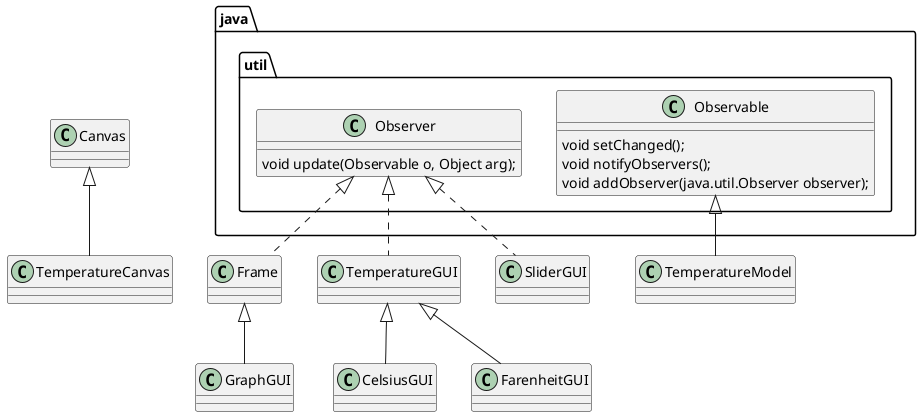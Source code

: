 @startuml

class java.util.Observer {
     void update(Observable o, Object arg);
}
class java.util.Observable {
    void setChanged();
    void notifyObservers();
    void addObserver(java.util.Observer observer);
}

CelsiusGUI --up|> TemperatureGUI
FarenheitGUI --up|> TemperatureGUI

GraphGUI --up|> Frame 
 
TemperatureCanvas --up|> Canvas

TemperatureModel --up|> java.util.Observable

SliderGUI .-up|> java.util.Observer
TemperatureGUI .-up|> java.util.Observer
Frame .-up|>  java.util.Observer


@enduml